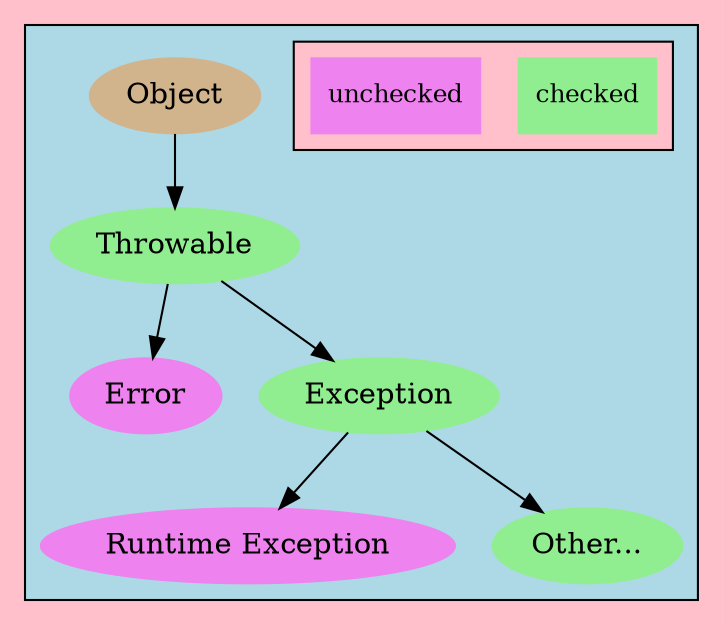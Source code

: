 digraph Exceptions_Family {rankdir=BR bgcolor="pink"  fontcolor="blue" label= "" labelloc="top"
  subgraph cluster1 {fillcolor="lightblue" label="" fontcolor="black" style="filled"

    node [color=violet, style=filled];
      "Error";
      "Runtime Exception";

    node [color=lightgreen, style=filled];
      "Throwable";
      "Exception";
      "Other...";

    node [color=tan, style=filled];
      "Object"

    "Object" -> "Throwable"
	  "Throwable" -> "Error";
	  "Throwable" -> "Exception";
	  "Exception" -> "Other...";
	  "Exception" -> "Runtime Exception";

    subgraph cluster2 {fillcolor="" label="" fontcolor="black" style="filled"
      node [shape=box, color=lightgreen, style=filled fontsize=12];

        "checked" [color = lightgreen]
        "unchecked" [color = violet]
    }

  }

}